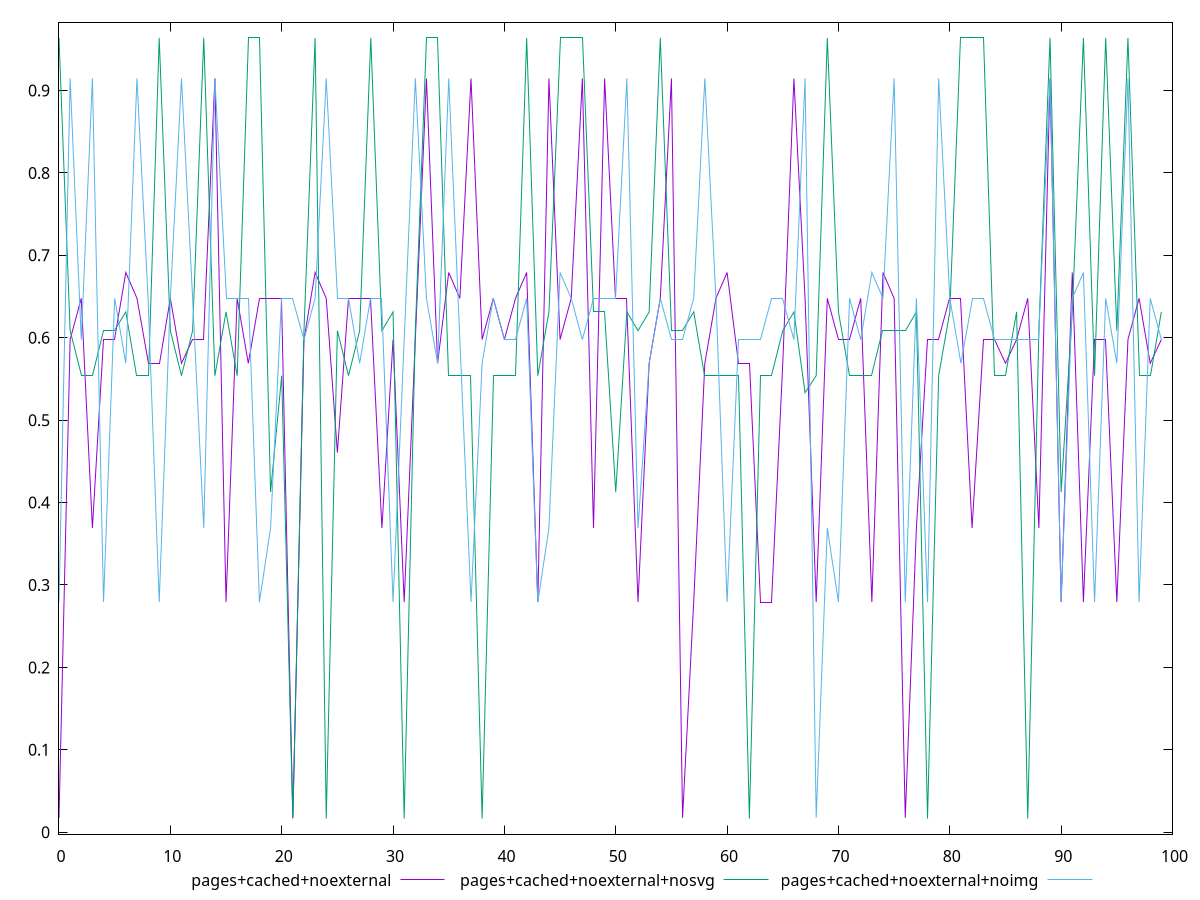 $_pagesCachedNoexternal <<EOF
0.017481246450500643
0.5978316776798642
0.6478936866255779
0.3690659991228524
0.5978316776798642
0.5978316776798642
0.6792219852973744
0.6478936866255779
0.5690350599985126
0.5690350599985126
0.6478936866255779
0.5690350599985126
0.5978316776798642
0.5978316776798642
0.9146517814122077
0.27931295209719315
0.6478936866255779
0.5690350599985126
0.6478936866255779
0.6478936866255779
0.6478936866255779
0.017481246450500643
0.5978316776798642
0.6792219852973744
0.6478936866255779
0.46066090612573035
0.6478936866255779
0.6478936866255779
0.6478936866255779
0.3690659991228524
0.5978316776798642
0.27931295209719315
0.5978316776798642
0.9146517814122077
0.5690350599985126
0.6792219852973744
0.6478936866255779
0.9146517814122077
0.5978316776798642
0.6478936866255779
0.5978316776798642
0.6478936866255779
0.6792219852973744
0.27931295209719315
0.9146517814122077
0.5978316776798642
0.6478936866255779
0.9146517814122077
0.3690659991228524
0.9146517814122077
0.6478936866255779
0.6478936866255779
0.27931295209719315
0.5690350599985126
0.6478936866255779
0.9146517814122077
0.017481246450500643
0.27931295209719315
0.5690350599985126
0.6478936866255779
0.6792219852973744
0.5690350599985126
0.5690350599985126
0.27931295209719315
0.27931295209719315
0.5690350599985126
0.9146517814122077
0.6478936866255779
0.27931295209719315
0.6478936866255779
0.5978316776798642
0.5978316776798642
0.6478936866255779
0.27931295209719315
0.6792219852973744
0.6478936866255779
0.017481246450500643
0.3690659991228524
0.5978316776798642
0.5978316776798642
0.6478936866255779
0.6478936866255779
0.3690659991228524
0.5978316776798642
0.5978316776798642
0.5690350599985126
0.5978316776798642
0.6478936866255779
0.3690659991228524
0.9146517814122077
0.27931295209719315
0.6792219852973744
0.27931295209719315
0.5978316776798642
0.5978316776798642
0.27931295209719315
0.5978316776798642
0.6478936866255779
0.5690350599985126
0.5978316776798642
EOF
$_pagesCachedNoexternalNosvg <<EOF
0.9638914552234408
0.6085969600017687
0.5540004695589968
0.5540004695589968
0.6085969600017687
0.6085969600017687
0.6313938914065288
0.5540004695589968
0.5540004695589968
0.9638914552234408
0.6085969600017687
0.5540004695589968
0.6085969600017687
0.9638914552234408
0.5540004695589968
0.6313938914065288
0.5540004695589968
0.9638914552234408
0.9638914552234408
0.4127453832736135
0.5540004695589968
0.01659363310226647
0.6085969600017687
0.9638914552234408
0.01659363310226647
0.6085969600017687
0.5540004695589968
0.6085969600017687
0.9638914552234408
0.6085969600017687
0.6313938914065288
0.01659363310226647
0.6085969600017687
0.9638914552234408
0.9638914552234408
0.5540004695589968
0.5540004695589968
0.5540004695589968
0.01659363310226647
0.5540004695589968
0.5540004695589968
0.5540004695589968
0.9638914552234408
0.5540004695589968
0.6313938914065288
0.9638914552234408
0.9638914552234408
0.9638914552234408
0.6313938914065288
0.6313938914065288
0.4127453832736135
0.6313938914065288
0.6085969600017687
0.6313938914065288
0.9638914552234408
0.6085969600017687
0.6085969600017687
0.6313938914065288
0.5540004695589968
0.5540004695589968
0.5540004695589968
0.5540004695589968
0.01659363310226647
0.5540004695589968
0.5540004695589968
0.6085969600017687
0.6313938914065288
0.5333589402932184
0.5540004695589968
0.9638914552234408
0.6313938914065288
0.5540004695589968
0.5540004695589968
0.5540004695589968
0.6085969600017687
0.6085969600017687
0.6085969600017687
0.6313938914065288
0.01659363310226647
0.5540004695589968
0.6313938914065288
0.9638914552234408
0.9638914552234408
0.9638914552234408
0.5540004695589968
0.5540004695589968
0.6313938914065288
0.01659363310226647
0.6085969600017687
0.9638914552234408
0.4127453832736135
0.6313938914065288
0.9638914552234408
0.5540004695589968
0.9638914552234408
0.6085969600017687
0.9638914552234408
0.5540004695589968
0.5540004695589968
0.6313938914065288
EOF
$_pagesCachedNoexternalNoimg <<EOF
0.27931295209719315
0.9146517814122077
0.5978316776798642
0.9146517814122077
0.27931295209719315
0.6478936866255779
0.5690350599985126
0.9146517814122077
0.6478936866255779
0.27931295209719315
0.6478936866255779
0.9146517814122077
0.6478936866255779
0.3690659991228524
0.9146517814122077
0.6478936866255779
0.6478936866255779
0.6478936866255779
0.27931295209719315
0.3690659991228524
0.6478936866255779
0.6478936866255779
0.5978316776798642
0.6478936866255779
0.9146517814122077
0.6478936866255779
0.6478936866255779
0.5690350599985126
0.6478936866255779
0.6478936866255779
0.27931295209719315
0.5978316776798642
0.9146517814122077
0.6478936866255779
0.5690350599985126
0.9146517814122077
0.5978316776798642
0.27931295209719315
0.5690350599985126
0.6478936866255779
0.5978316776798642
0.5978316776798642
0.6478936866255779
0.27931295209719315
0.3690659991228524
0.6792219852973744
0.6478936866255779
0.5978316776798642
0.6478936866255779
0.6478936866255779
0.6478936866255779
0.9146517814122077
0.3690659991228524
0.5690350599985126
0.6478936866255779
0.5978316776798642
0.5978316776798642
0.6478936866255779
0.9146517814122077
0.6478936866255779
0.27931295209719315
0.5978316776798642
0.5978316776798642
0.5978316776798642
0.6478936866255779
0.6478936866255779
0.5978316776798642
0.9146517814122077
0.017481246450500643
0.3690659991228524
0.27931295209719315
0.6478936866255779
0.5978316776798642
0.6792219852973744
0.6478936866255779
0.9146517814122077
0.27931295209719315
0.6478936866255779
0.27931295209719315
0.9146517814122077
0.6478936866255779
0.5690350599985126
0.6478936866255779
0.6478936866255779
0.5978316776798642
0.5978316776798642
0.5978316776798642
0.5978316776798642
0.5978316776798642
0.9146517814122077
0.27931295209719315
0.6478936866255779
0.6792219852973744
0.27931295209719315
0.6478936866255779
0.5690350599985126
0.9146517814122077
0.27931295209719315
0.6478936866255779
0.5978316776798642
EOF
set key outside below
set terminal pngcairo
set output "report_00004_2020-11-02T20-21-41.718Z/cumulative-layout-shift/cumulative-layout-shift_pages+cached+noexternal_pages+cached+noexternal+nosvg_pages+cached+noexternal+noimg.png"
set yrange [-0.002352323340157017:0.9828374116658642]
plot $_pagesCachedNoexternal title "pages+cached+noexternal" with line ,$_pagesCachedNoexternalNosvg title "pages+cached+noexternal+nosvg" with line ,$_pagesCachedNoexternalNoimg title "pages+cached+noexternal+noimg" with line ,